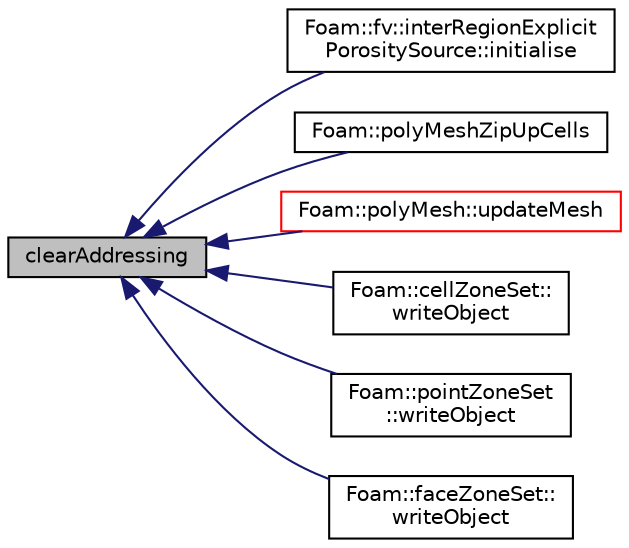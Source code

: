 digraph "clearAddressing"
{
  bgcolor="transparent";
  edge [fontname="Helvetica",fontsize="10",labelfontname="Helvetica",labelfontsize="10"];
  node [fontname="Helvetica",fontsize="10",shape=record];
  rankdir="LR";
  Node1 [label="clearAddressing",height=0.2,width=0.4,color="black", fillcolor="grey75", style="filled", fontcolor="black"];
  Node1 -> Node2 [dir="back",color="midnightblue",fontsize="10",style="solid",fontname="Helvetica"];
  Node2 [label="Foam::fv::interRegionExplicit\lPorositySource::initialise",height=0.2,width=0.4,color="black",URL="$a01162.html#a18abf8b19283101238a77c9e6865b673",tooltip="Initialise. "];
  Node1 -> Node3 [dir="back",color="midnightblue",fontsize="10",style="solid",fontname="Helvetica"];
  Node3 [label="Foam::polyMeshZipUpCells",height=0.2,width=0.4,color="black",URL="$a10725.html#ab957fb2d74d8de84991a6246e876ecd2"];
  Node1 -> Node4 [dir="back",color="midnightblue",fontsize="10",style="solid",fontname="Helvetica"];
  Node4 [label="Foam::polyMesh::updateMesh",height=0.2,width=0.4,color="red",URL="$a01916.html#a9c8cde0b192708d622d874f8cc2df66d",tooltip="Update the mesh corresponding to given map. "];
  Node1 -> Node5 [dir="back",color="midnightblue",fontsize="10",style="solid",fontname="Helvetica"];
  Node5 [label="Foam::cellZoneSet::\lwriteObject",height=0.2,width=0.4,color="black",URL="$a00248.html#a25cce2a2cb8ccf489894549d23b116c8",tooltip="Write cellZone. "];
  Node1 -> Node6 [dir="back",color="midnightblue",fontsize="10",style="solid",fontname="Helvetica"];
  Node6 [label="Foam::pointZoneSet\l::writeObject",height=0.2,width=0.4,color="black",URL="$a01905.html#a25cce2a2cb8ccf489894549d23b116c8",tooltip="Write pointZone. "];
  Node1 -> Node7 [dir="back",color="midnightblue",fontsize="10",style="solid",fontname="Helvetica"];
  Node7 [label="Foam::faceZoneSet::\lwriteObject",height=0.2,width=0.4,color="black",URL="$a00743.html#a25cce2a2cb8ccf489894549d23b116c8",tooltip="Write faceZone. "];
}
